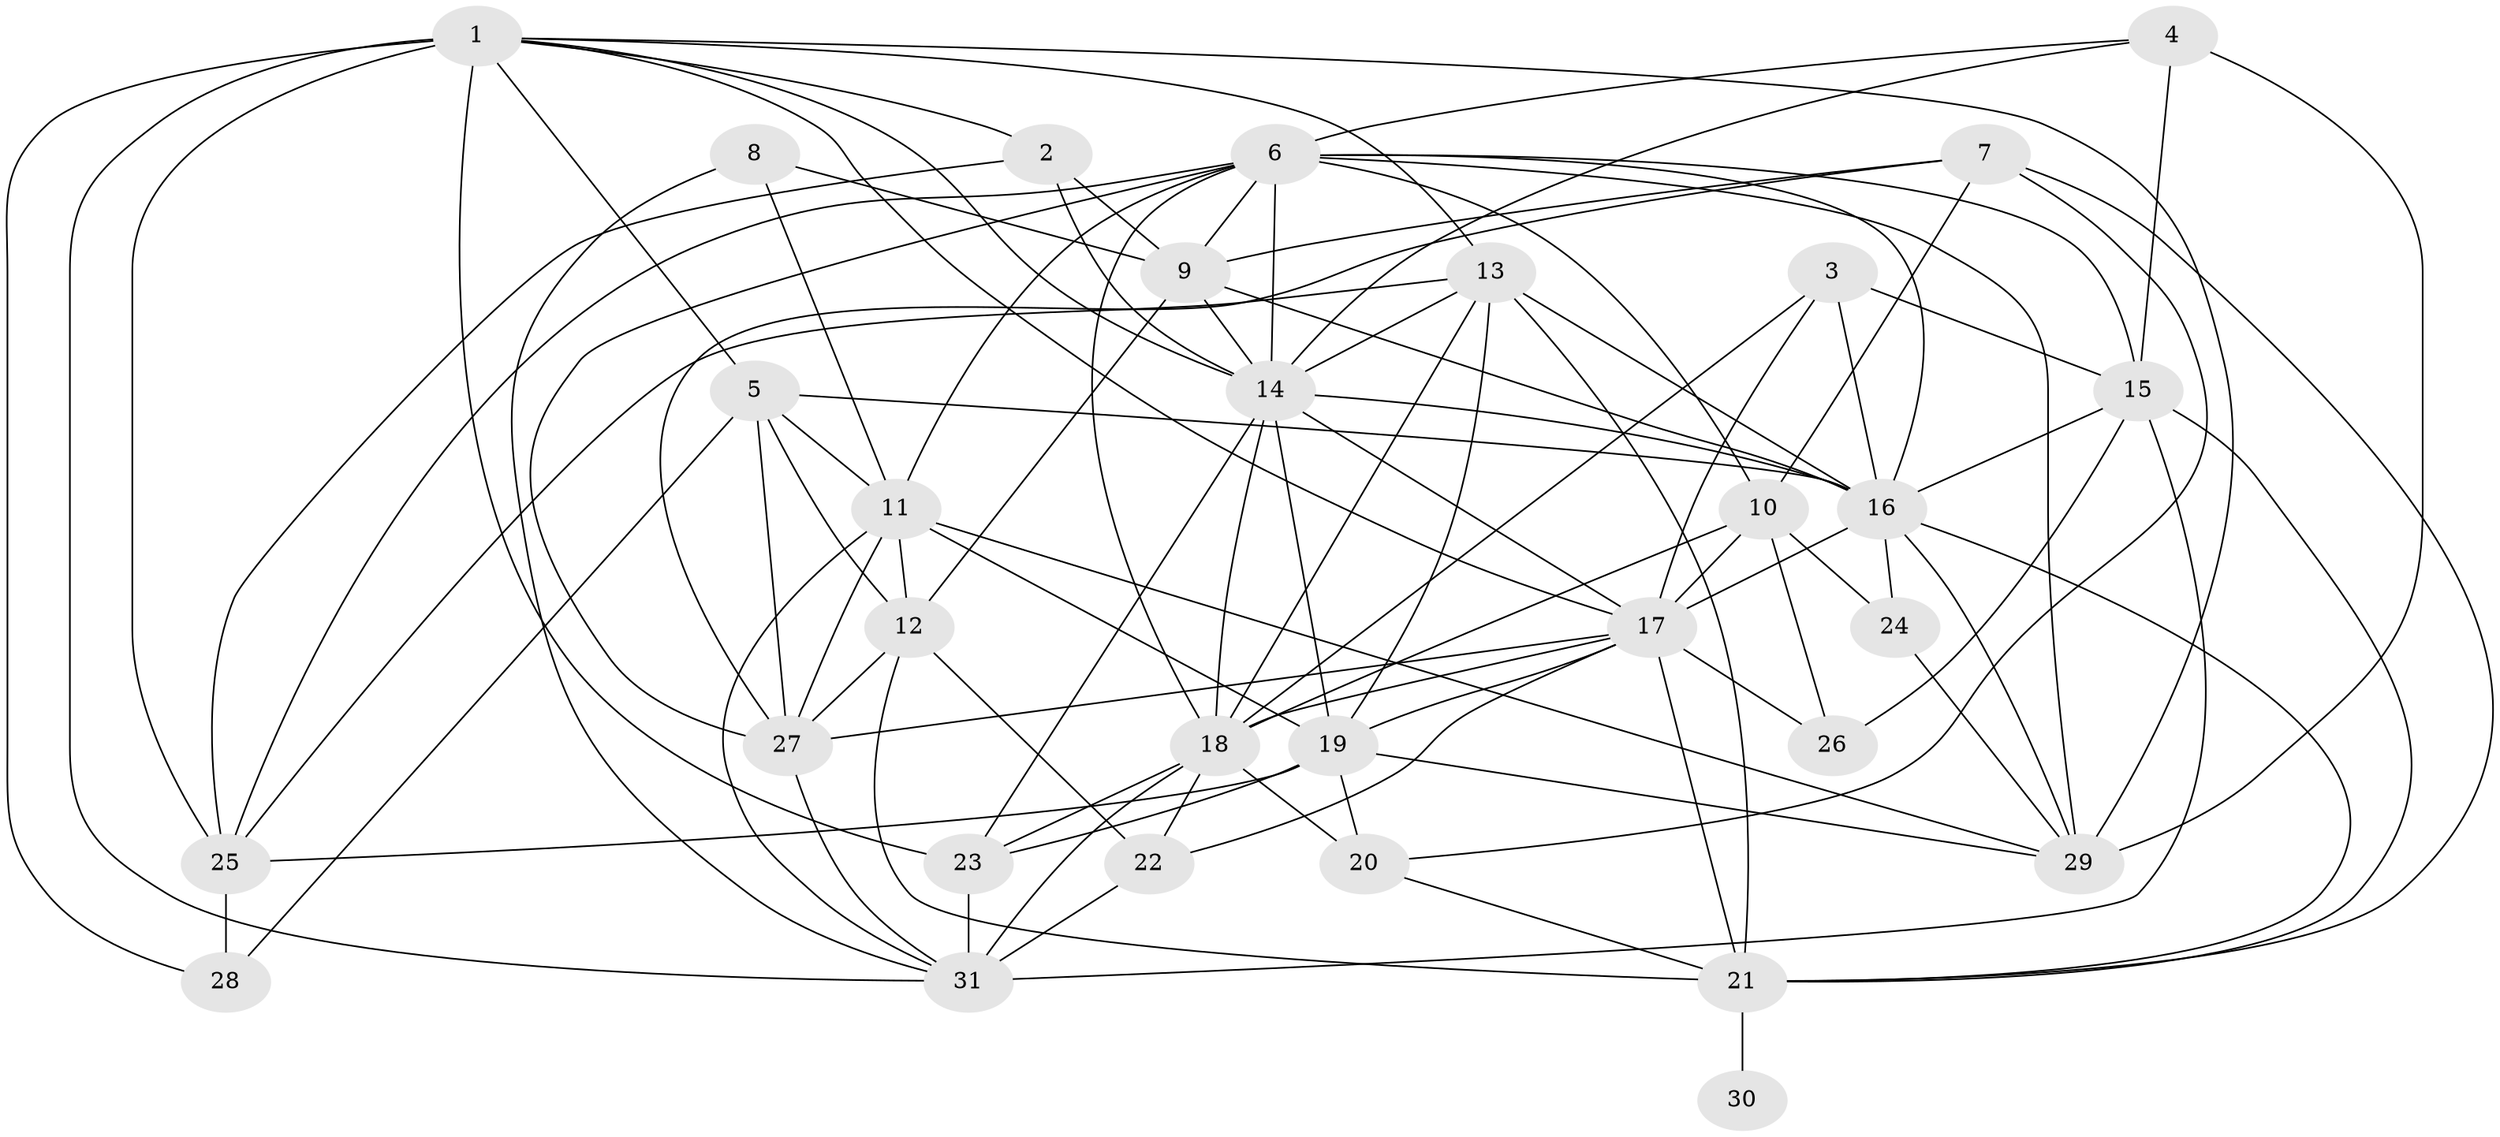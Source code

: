 // original degree distribution, {6: 0.1134020618556701, 5: 0.15463917525773196, 2: 0.17525773195876287, 4: 0.26804123711340205, 3: 0.2268041237113402, 7: 0.05154639175257732, 8: 0.010309278350515464}
// Generated by graph-tools (version 1.1) at 2025/50/03/04/25 22:50:54]
// undirected, 31 vertices, 99 edges
graph export_dot {
  node [color=gray90,style=filled];
  1;
  2;
  3;
  4;
  5;
  6;
  7;
  8;
  9;
  10;
  11;
  12;
  13;
  14;
  15;
  16;
  17;
  18;
  19;
  20;
  21;
  22;
  23;
  24;
  25;
  26;
  27;
  28;
  29;
  30;
  31;
  1 -- 2 [weight=1.0];
  1 -- 5 [weight=2.0];
  1 -- 13 [weight=2.0];
  1 -- 14 [weight=1.0];
  1 -- 17 [weight=1.0];
  1 -- 23 [weight=3.0];
  1 -- 25 [weight=1.0];
  1 -- 28 [weight=1.0];
  1 -- 29 [weight=1.0];
  1 -- 31 [weight=1.0];
  2 -- 9 [weight=1.0];
  2 -- 14 [weight=1.0];
  2 -- 25 [weight=2.0];
  3 -- 15 [weight=1.0];
  3 -- 16 [weight=1.0];
  3 -- 17 [weight=1.0];
  3 -- 18 [weight=2.0];
  4 -- 6 [weight=1.0];
  4 -- 14 [weight=1.0];
  4 -- 15 [weight=2.0];
  4 -- 29 [weight=3.0];
  5 -- 11 [weight=1.0];
  5 -- 12 [weight=1.0];
  5 -- 16 [weight=1.0];
  5 -- 27 [weight=1.0];
  5 -- 28 [weight=1.0];
  6 -- 9 [weight=1.0];
  6 -- 10 [weight=1.0];
  6 -- 11 [weight=1.0];
  6 -- 14 [weight=1.0];
  6 -- 15 [weight=2.0];
  6 -- 16 [weight=1.0];
  6 -- 18 [weight=2.0];
  6 -- 25 [weight=1.0];
  6 -- 27 [weight=1.0];
  6 -- 29 [weight=1.0];
  7 -- 9 [weight=1.0];
  7 -- 10 [weight=2.0];
  7 -- 20 [weight=1.0];
  7 -- 21 [weight=1.0];
  7 -- 27 [weight=1.0];
  8 -- 9 [weight=1.0];
  8 -- 11 [weight=1.0];
  8 -- 31 [weight=1.0];
  9 -- 12 [weight=1.0];
  9 -- 14 [weight=1.0];
  9 -- 16 [weight=4.0];
  10 -- 17 [weight=1.0];
  10 -- 18 [weight=1.0];
  10 -- 24 [weight=1.0];
  10 -- 26 [weight=1.0];
  11 -- 12 [weight=2.0];
  11 -- 19 [weight=1.0];
  11 -- 27 [weight=1.0];
  11 -- 29 [weight=2.0];
  11 -- 31 [weight=1.0];
  12 -- 21 [weight=1.0];
  12 -- 22 [weight=3.0];
  12 -- 27 [weight=1.0];
  13 -- 14 [weight=1.0];
  13 -- 16 [weight=1.0];
  13 -- 18 [weight=1.0];
  13 -- 19 [weight=1.0];
  13 -- 21 [weight=2.0];
  13 -- 25 [weight=1.0];
  14 -- 16 [weight=2.0];
  14 -- 17 [weight=1.0];
  14 -- 18 [weight=1.0];
  14 -- 19 [weight=2.0];
  14 -- 23 [weight=1.0];
  15 -- 16 [weight=2.0];
  15 -- 21 [weight=1.0];
  15 -- 26 [weight=1.0];
  15 -- 31 [weight=1.0];
  16 -- 17 [weight=1.0];
  16 -- 21 [weight=1.0];
  16 -- 24 [weight=1.0];
  16 -- 29 [weight=1.0];
  17 -- 18 [weight=3.0];
  17 -- 19 [weight=2.0];
  17 -- 21 [weight=1.0];
  17 -- 22 [weight=1.0];
  17 -- 26 [weight=1.0];
  17 -- 27 [weight=1.0];
  18 -- 20 [weight=1.0];
  18 -- 22 [weight=1.0];
  18 -- 23 [weight=1.0];
  18 -- 31 [weight=1.0];
  19 -- 20 [weight=1.0];
  19 -- 23 [weight=1.0];
  19 -- 25 [weight=1.0];
  19 -- 29 [weight=1.0];
  20 -- 21 [weight=1.0];
  21 -- 30 [weight=2.0];
  22 -- 31 [weight=1.0];
  23 -- 31 [weight=3.0];
  24 -- 29 [weight=1.0];
  25 -- 28 [weight=1.0];
  27 -- 31 [weight=1.0];
}

